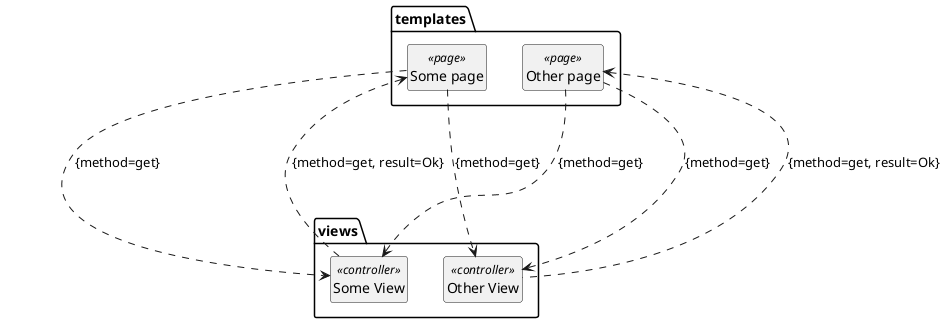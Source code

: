 @startuml
hide circle
hide empty methods
hide empty attributes

package "templates" as tpls {
  class "Some page" as pg1 <<page>>
  class "Other page" as pg2 <<page>>
}

package "views" as vws {
  class "Some View" as vw1 <<controller>>
  class "Other View" as vw2 <<controller>>
}

pg1 -.-> vw2: {method=get}
pg2 -.-> vw2: {method=get}
pg1 -.-> vw1: {method=get}
pg2 -.-> vw1: {method=get}

pg1 <-.- vw1: {method=get, result=Ok}
pg2 <-.- vw2: {method=get, result=Ok}

@enduml
